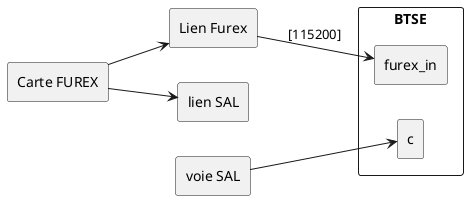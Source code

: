 @startuml

left to right direction

rectangle BTSE {
    agent furex_in
    agent c
}
agent "Carte FUREX" as furex
agent "Lien Furex" as furexLink
rectangle "lien SAL" as salLink
agent "voie SAL" as sal

furex --> furexLink
furex --> salLink
furexLink --> furex_in:[115200]
sal --> c

@enduml